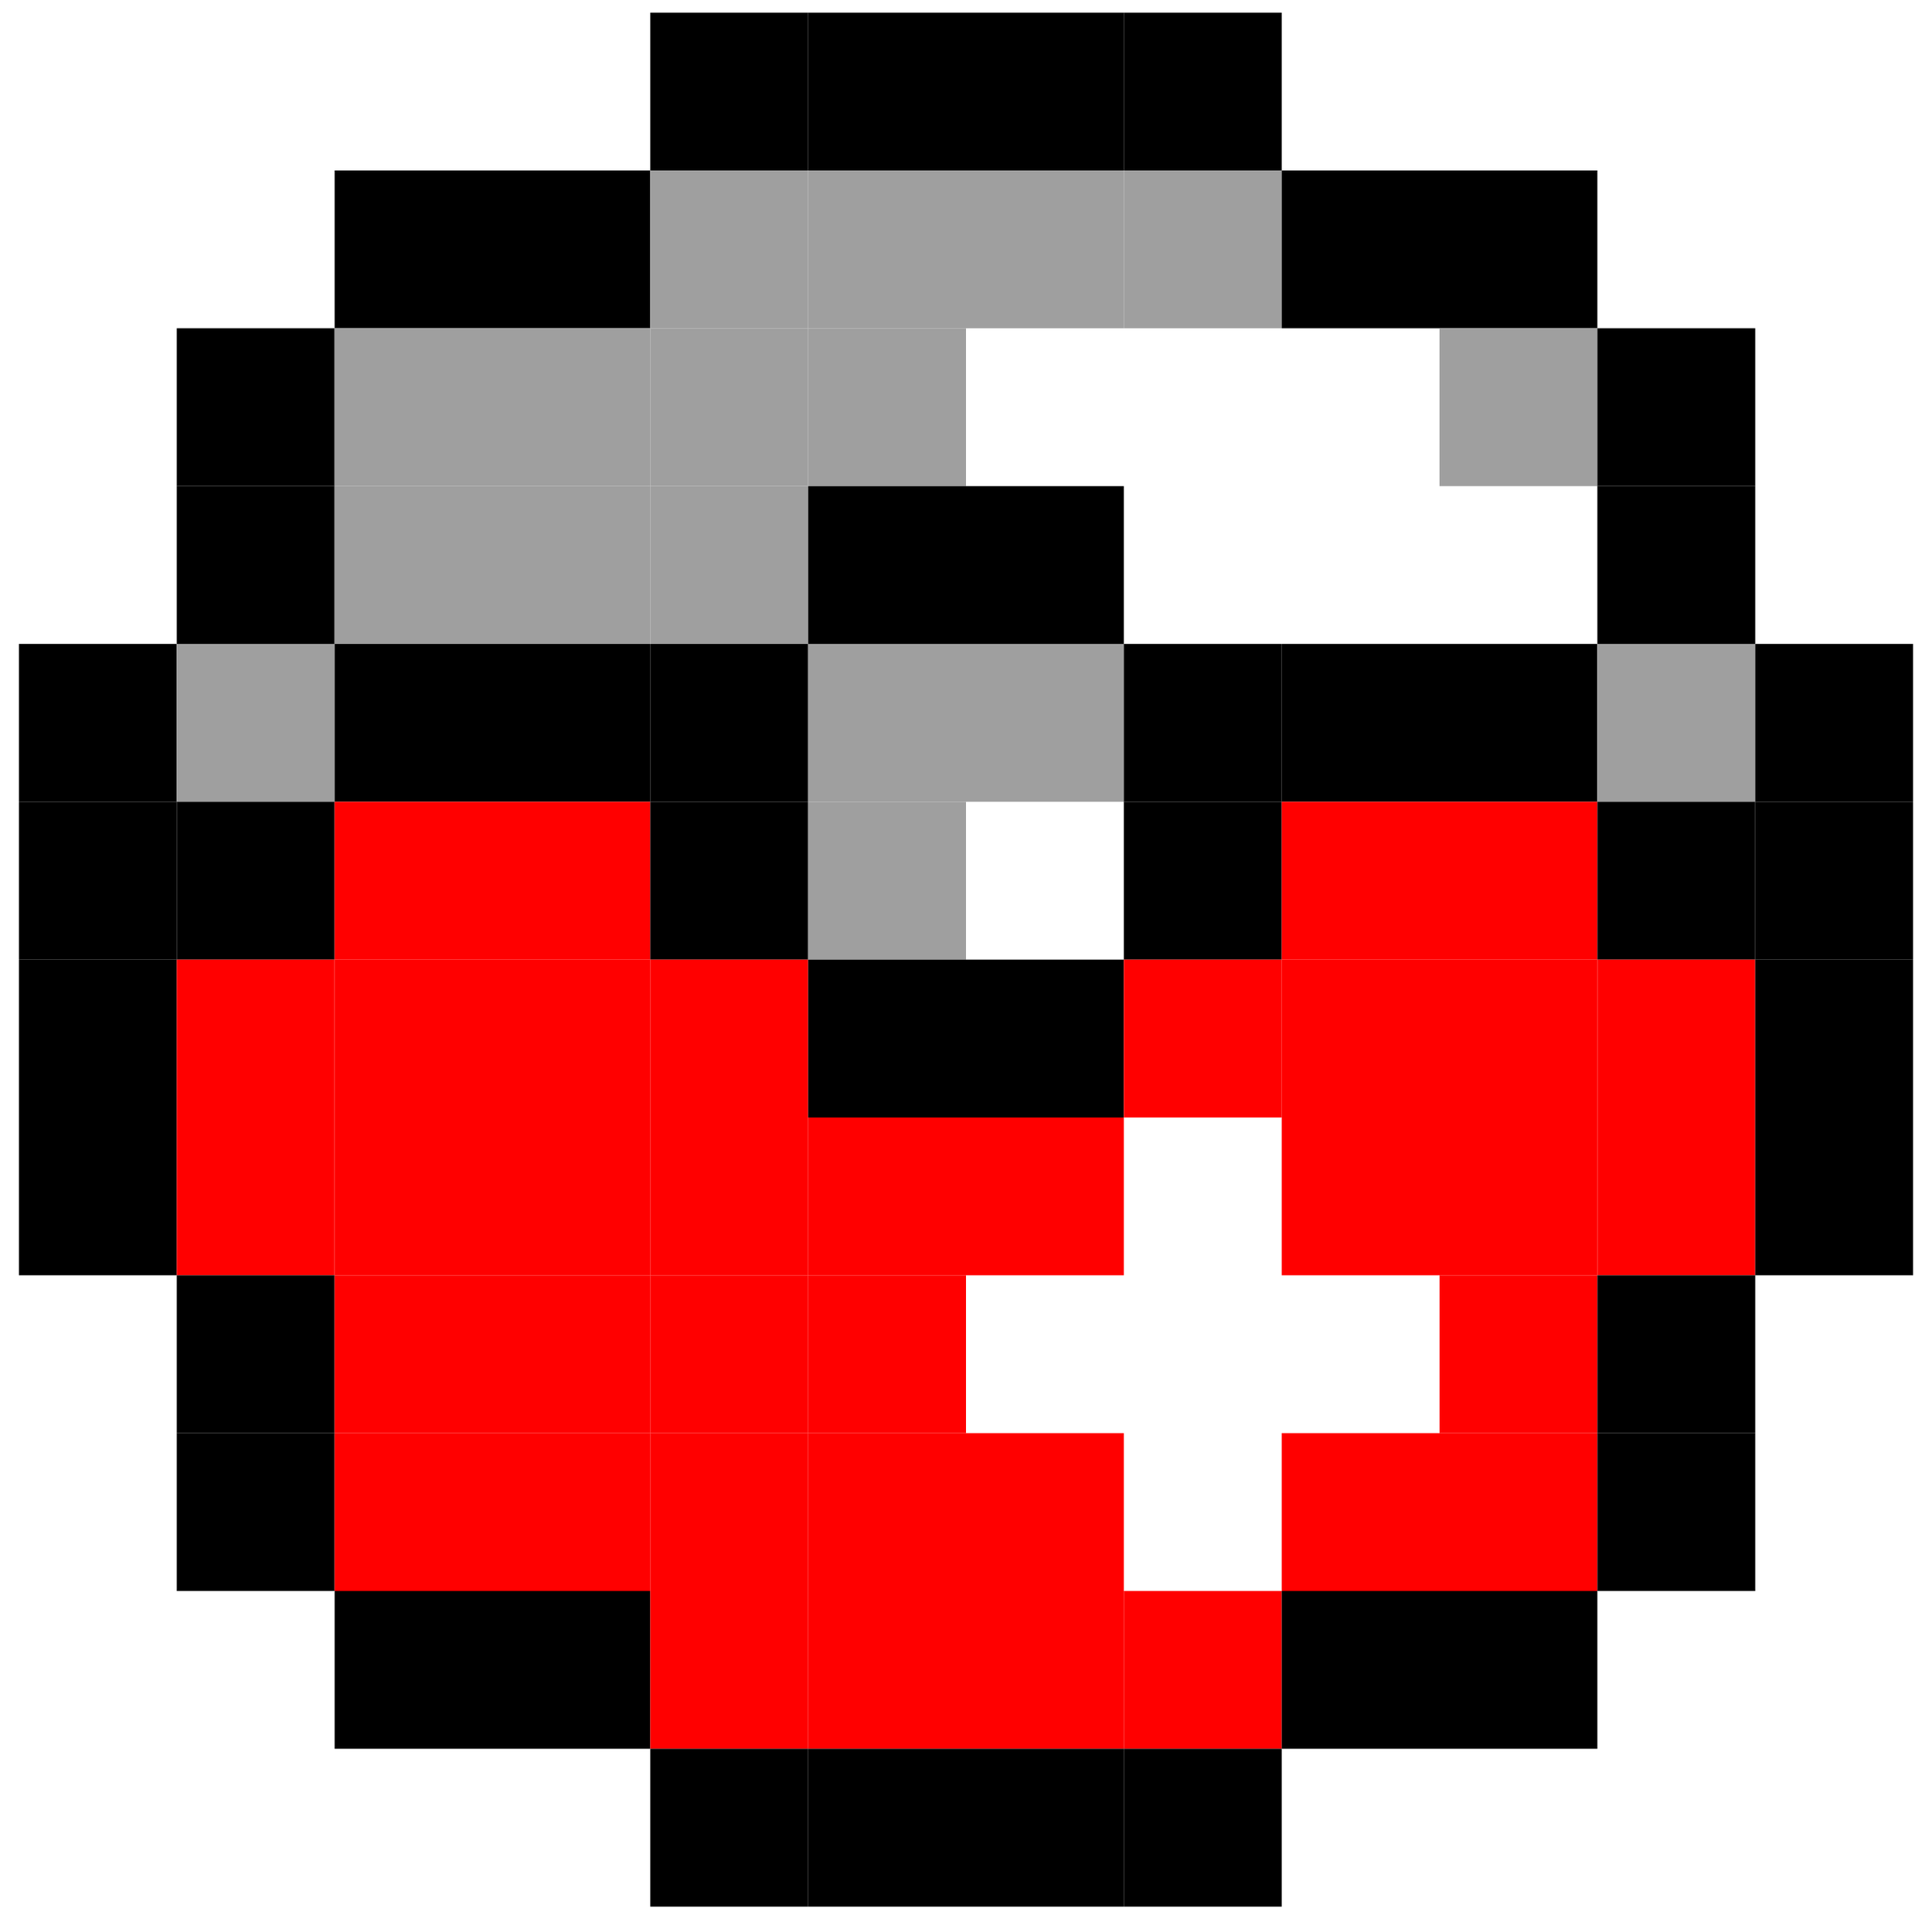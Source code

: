 digraph structs {
	            node [shape=plaintext]
	            struct3 [label=<<TABLE BORDER="0" CELLBORDER="0" CELLSPACING="0" CELLPADDING="50">
                
<TR>
<TD></TD> 
<TD></TD> 
<TD></TD> 
<TD></TD> 
<TD bgcolor="#000000"></TD> 
<TD bgcolor="#000000"></TD> 
<TD bgcolor="#000000"></TD> 
<TD bgcolor="#000000"></TD> 
<TD></TD> 
<TD></TD> 
<TD></TD> 
<TD></TD> 
</TR>
<TR>
<TD></TD> 
<TD></TD> 
<TD bgcolor="#000000"></TD> 
<TD bgcolor="#000000"></TD> 
<TD bgcolor="#9F9F9F"></TD> 
<TD bgcolor="#9F9F9F"></TD> 
<TD bgcolor="#9F9F9F"></TD> 
<TD bgcolor="#9F9F9F"></TD> 
<TD bgcolor="#000000"></TD> 
<TD bgcolor="#000000"></TD> 
<TD></TD> 
<TD></TD> 
</TR>
<TR>
<TD></TD> 
<TD bgcolor="#000000"></TD> 
<TD bgcolor="#9F9F9F"></TD> 
<TD bgcolor="#9F9F9F"></TD> 
<TD bgcolor="#9F9F9F"></TD> 
<TD bgcolor="#9F9F9F"></TD> 
<TD></TD> 
<TD></TD> 
<TD></TD> 
<TD bgcolor="#9F9F9F"></TD> 
<TD bgcolor="#000000"></TD> 
<TD></TD> 
</TR>
<TR>
<TD></TD> 
<TD bgcolor="#000000"></TD> 
<TD bgcolor="#9F9F9F"></TD> 
<TD bgcolor="#9F9F9F"></TD> 
<TD bgcolor="#9F9F9F"></TD> 
<TD bgcolor="#000000"></TD> 
<TD bgcolor="#000000"></TD> 
<TD></TD> 
<TD></TD> 
<TD></TD> 
<TD bgcolor="#000000"></TD> 
<TD></TD> 
</TR>
<TR>
<TD bgcolor="#000000"></TD> 
<TD bgcolor="#9F9F9F"></TD> 
<TD bgcolor="#000000"></TD> 
<TD bgcolor="#000000"></TD> 
<TD bgcolor="#000000"></TD> 
<TD bgcolor="#9F9F9F"></TD> 
<TD bgcolor="#9F9F9F"></TD> 
<TD bgcolor="#000000"></TD> 
<TD bgcolor="#000000"></TD> 
<TD bgcolor="#000000"></TD> 
<TD bgcolor="#9F9F9F"></TD> 
<TD bgcolor="#000000"></TD> 
</TR>
<TR>
<TD bgcolor="#000000"></TD> 
<TD bgcolor="#000000"></TD> 
<TD bgcolor="#FF0000"></TD> 
<TD bgcolor="#FF0000"></TD> 
<TD bgcolor="#000000"></TD> 
<TD bgcolor="#9F9F9F"></TD> 
<TD></TD> 
<TD bgcolor="#000000"></TD> 
<TD bgcolor="#FF0000"></TD> 
<TD bgcolor="#FF0000"></TD> 
<TD bgcolor="#000000"></TD> 
<TD bgcolor="#000000"></TD> 
</TR>
<TR>
<TD bgcolor="#000000"></TD> 
<TD bgcolor="#FF0000"></TD> 
<TD bgcolor="#FF0000"></TD> 
<TD bgcolor="#FF0000"></TD> 
<TD bgcolor="#FF0000"></TD> 
<TD bgcolor="#000000"></TD> 
<TD bgcolor="#000000"></TD> 
<TD bgcolor="#FF0000"></TD> 
<TD bgcolor="#FF0000"></TD> 
<TD bgcolor="#FF0000"></TD> 
<TD bgcolor="#FF0000"></TD> 
<TD bgcolor="#000000"></TD> 
</TR>
<TR>
<TD bgcolor="#000000"></TD> 
<TD bgcolor="#FF0000"></TD> 
<TD bgcolor="#FF0000"></TD> 
<TD bgcolor="#FF0000"></TD> 
<TD bgcolor="#FF0000"></TD> 
<TD bgcolor="#FF0000"></TD> 
<TD bgcolor="#FF0000"></TD> 
<TD></TD> 
<TD bgcolor="#FF0000"></TD> 
<TD bgcolor="#FF0000"></TD> 
<TD bgcolor="#FF0000"></TD> 
<TD bgcolor="#000000"></TD> 
</TR>
<TR>
<TD></TD> 
<TD bgcolor="#000000"></TD> 
<TD bgcolor="#FF0000"></TD> 
<TD bgcolor="#FF0000"></TD> 
<TD bgcolor="#FF0000"></TD> 
<TD bgcolor="#FF0000"></TD> 
<TD></TD> 
<TD></TD> 
<TD></TD> 
<TD bgcolor="#FF0000"></TD> 
<TD bgcolor="#000000"></TD> 
<TD></TD> 
</TR>
<TR>
<TD></TD> 
<TD bgcolor="#000000"></TD> 
<TD bgcolor="#FF0000"></TD> 
<TD bgcolor="#FF0000"></TD> 
<TD bgcolor="#FF0000"></TD> 
<TD bgcolor="#FF0000"></TD> 
<TD bgcolor="#FF0000"></TD> 
<TD></TD> 
<TD bgcolor="#FF0000"></TD> 
<TD bgcolor="#FF0000"></TD> 
<TD bgcolor="#000000"></TD> 
<TD></TD> 
</TR>
<TR>
<TD></TD> 
<TD></TD> 
<TD bgcolor="#000000"></TD> 
<TD bgcolor="#000000"></TD> 
<TD bgcolor="#FF0000"></TD> 
<TD bgcolor="#FF0000"></TD> 
<TD bgcolor="#FF0000"></TD> 
<TD bgcolor="#FF0000"></TD> 
<TD bgcolor="#000000"></TD> 
<TD bgcolor="#000000"></TD> 
<TD></TD> 
<TD></TD> 
</TR>
<TR>
<TD></TD> 
<TD></TD> 
<TD></TD> 
<TD></TD> 
<TD bgcolor="#000000"></TD> 
<TD bgcolor="#000000"></TD> 
<TD bgcolor="#000000"></TD> 
<TD bgcolor="#000000"></TD> 
<TD></TD> 
<TD></TD> 
<TD></TD> 
<TD></TD> 
</TR>
</TABLE>>]}